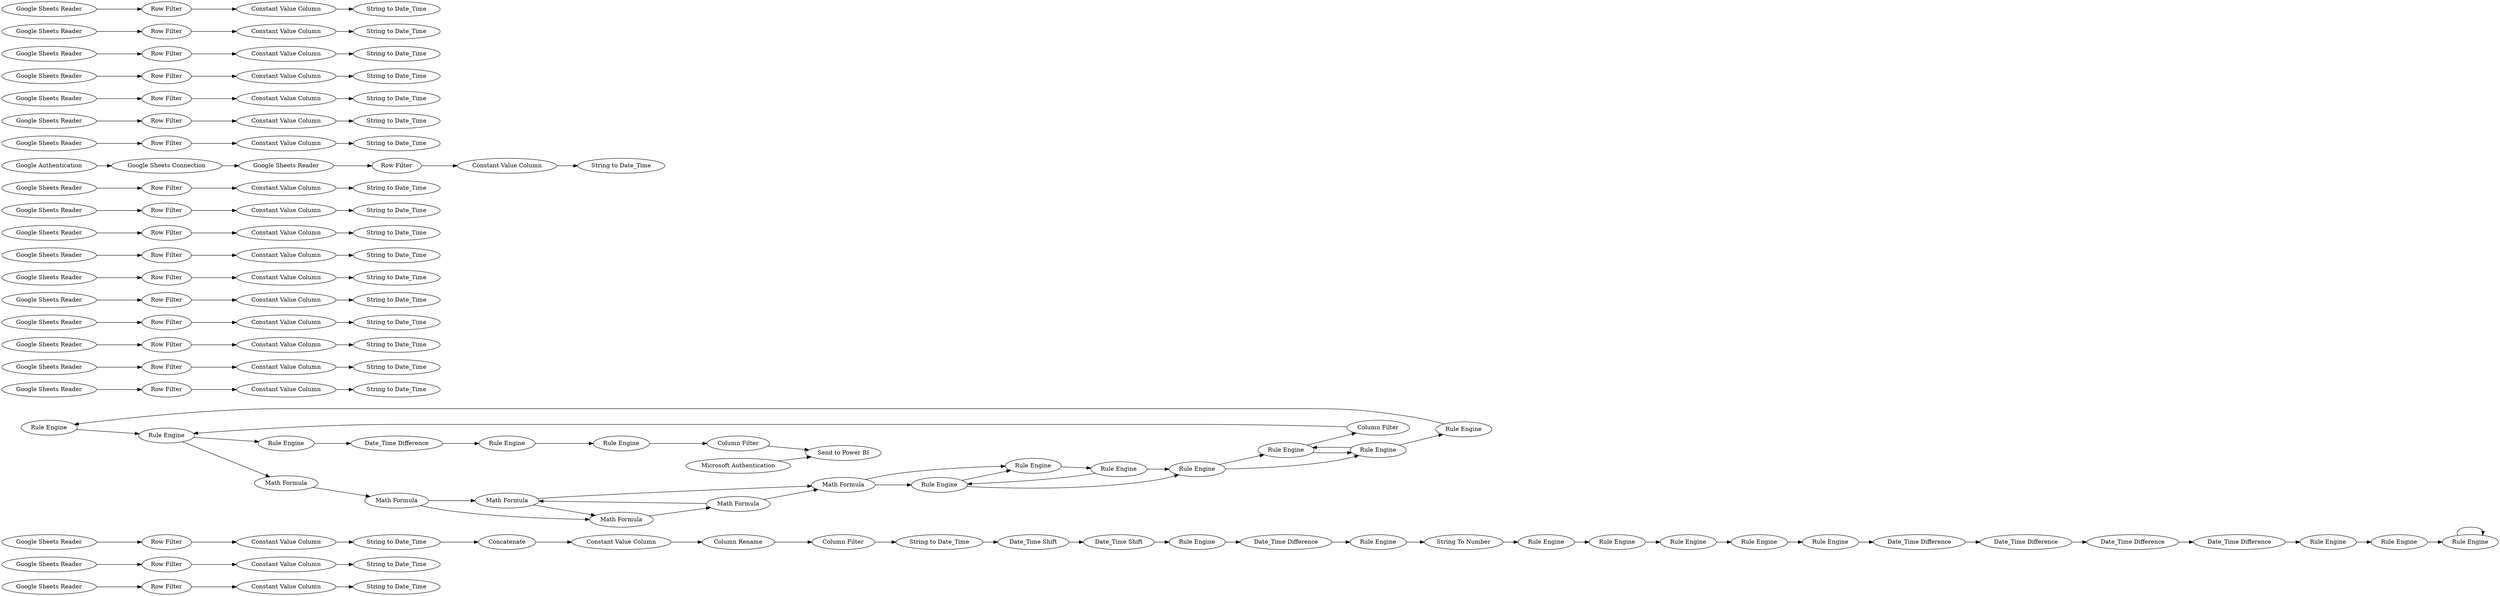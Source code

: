 digraph {
	41 -> 42
	7 -> 8
	158 -> 159
	178 -> 176
	172 -> 173
	224 -> 222
	40 -> 41
	27 -> 26
	22 -> 23
	58 -> 66
	142 -> 146
	150 -> 151
	154 -> 158
	215 -> 219
	166 -> 169
	10 -> 97
	51 -> 46
	141 -> 143
	42 -> 39
	17 -> 18
	100 -> 137
	33 -> 34
	172 -> 170
	70 -> 69
	164 -> 165
	143 -> 144
	71 -> 67
	175 -> 174
	160 -> 160
	64 -> 59
	63 -> 56
	139 -> 140
	73 -> 74
	54 -> 52
	11 -> 6
	87 -> 88
	159 -> 160
	18 -> 19
	148 -> 149
	151 -> 152
	85 -> 84
	161 -> 176
	4 -> 2
	36 -> 29
	60 -> 58
	67 -> 73
	32 -> 30
	50 -> 44
	146 -> 148
	34 -> 36
	19 -> 20
	82 -> 75
	168 -> 166
	31 -> 35
	144 -> 142
	80 -> 90
	170 -> 173
	13 -> 14
	59 -> 55
	21 -> 22
	68 -> 70
	52 -> 51
	171 -> 172
	167 -> 168
	66 -> 57
	76 -> 87
	98 -> 100
	165 -> 166
	3 -> 5
	138 -> 139
	169 -> 170
	174 -> 175
	152 -> 153
	84 -> 82
	90 -> 79
	48 -> 47
	28 -> 25
	174 -> 177
	62 -> 63
	168 -> 169
	26 -> 28
	175 -> 161
	55 -> 61
	166 -> 167
	169 -> 171
	210 -> 215
	23 -> 24
	5 -> 11
	165 -> 167
	177 -> 178
	88 -> 10
	173 -> 174
	77 -> 81
	97 -> 98
	35 -> 32
	140 -> 141
	12 -> 9
	56 -> 65
	137 -> 138
	14 -> 15
	86 -> 77
	89 -> 80
	44 -> 45
	149 -> 150
	8 -> 12
	153 -> 154
	15 -> 16
	223 -> 222
	81 -> 78
	45 -> 53
	43 -> 49
	173 -> 175
	219 -> 221
	176 -> 210
	72 -> 68
	176 -> 164
	83 -> 76
	49 -> 48
	221 -> 224
	2 -> 3
	170 -> 171
	222 [label="Send to Power BI"]
	26 [label="Row Filter"]
	153 [label="Date_Time Difference"]
	3 [label="Google Sheets Reader"]
	6 [label="String to Date_Time"]
	154 [label="Date_Time Difference"]
	146 [label="Rule Engine"]
	12 [label="Constant Value Column"]
	75 [label="String to Date_Time"]
	166 [label="Math Formula"]
	16 [label="String to Date_Time"]
	150 [label="Rule Engine"]
	223 [label="Microsoft Authentication"]
	68 [label="Row Filter"]
	28 [label="Constant Value Column"]
	11 [label="Constant Value Column"]
	23 [label="Constant Value Column"]
	47 [label="String to Date_Time"]
	81 [label="Constant Value Column"]
	5 [label="Row Filter"]
	29 [label="String to Date_Time"]
	210 [label="Rule Engine"]
	27 [label="Google Sheets Reader"]
	165 [label="Math Formula"]
	79 [label="String to Date_Time"]
	9 [label="String to Date_Time"]
	97 [label="Constant Value Column"]
	58 [label="Row Filter"]
	8 [label="Row Filter"]
	151 [label="Date_Time Difference"]
	137 [label="String to Date_Time"]
	41 [label="Row Filter"]
	98 [label="Column Rename"]
	54 [label="Google Sheets Reader"]
	141 [label="Date_Time Difference"]
	144 [label="String To Number"]
	22 [label="Row Filter"]
	53 [label="String to Date_Time"]
	159 [label="Rule Engine"]
	60 [label="Google Sheets Reader"]
	13 [label="Google Sheets Reader"]
	43 [label="Google Sheets Reader"]
	44 [label="Row Filter"]
	71 [label="Google Sheets Reader"]
	88 [label="String to Date_Time"]
	52 [label="Row Filter"]
	80 [label="Row Filter"]
	39 [label="String to Date_Time"]
	45 [label="Constant Value Column"]
	57 [label="String to Date_Time"]
	55 [label="Constant Value Column"]
	7 [label="Google Sheets Reader"]
	169 [label="Math Formula"]
	18 [label="Row Filter"]
	21 [label="Google Sheets Reader"]
	224 [label="Column Filter"]
	138 [label="Date_Time Shift"]
	19 [label="Constant Value Column"]
	24 [label="String to Date_Time"]
	64 [label="Google Sheets Reader"]
	161 [label="Column Filter"]
	56 [label="Constant Value Column"]
	15 [label="Constant Value Column"]
	25 [label="String to Date_Time"]
	33 [label="Google Sheets Reader"]
	215 [label="Date_Time Difference"]
	59 [label="Row Filter"]
	164 [label="Math Formula"]
	90 [label="Constant Value Column"]
	143 [label="Rule Engine"]
	174 [label="Rule Engine"]
	72 [label="Google Sheets Reader"]
	4 [label="Google Authentication"]
	142 [label="Rule Engine"]
	219 [label="Rule Engine"]
	61 [label="String to Date_Time"]
	77 [label="Row Filter"]
	14 [label="Row Filter"]
	83 [label="Google Sheets Reader"]
	160 [label="Rule Engine"]
	35 [label="Row Filter"]
	62 [label="Google Sheets Reader"]
	82 [label="Constant Value Column"]
	140 [label="Rule Engine"]
	65 [label="String to Date_Time"]
	69 [label="String to Date_Time"]
	46 [label="String to Date_Time"]
	40 [label="Google Sheets Reader"]
	152 [label="Date_Time Difference"]
	30 [label="String to Date_Time"]
	170 [label="Rule Engine"]
	167 [label="Math Formula"]
	89 [label="Google Sheets Reader"]
	74 [label="String to Date_Time"]
	149 [label="Rule Engine"]
	17 [label="Google Sheets Reader"]
	78 [label="String to Date_Time"]
	168 [label="Math Formula"]
	49 [label="Row Filter"]
	84 [label="Row Filter"]
	31 [label="Google Sheets Reader"]
	51 [label="Constant Value Column"]
	177 [label="Rule Engine"]
	85 [label="Google Sheets Reader"]
	171 [label="Rule Engine"]
	86 [label="Google Sheets Reader"]
	10 [label=Concatenate]
	48 [label="Constant Value Column"]
	148 [label="Rule Engine"]
	50 [label="Google Sheets Reader"]
	42 [label="Constant Value Column"]
	87 [label="Constant Value Column"]
	173 [label="Rule Engine"]
	67 [label="Row Filter"]
	158 [label="Rule Engine"]
	178 [label="Rule Engine"]
	176 [label="Rule Engine"]
	63 [label="Row Filter"]
	76 [label="Row Filter"]
	172 [label="Rule Engine"]
	100 [label="Column Filter"]
	175 [label="Rule Engine"]
	20 [label="String to Date_Time"]
	34 [label="Row Filter"]
	66 [label="Constant Value Column"]
	70 [label="Constant Value Column"]
	139 [label="Date_Time Shift"]
	36 [label="Constant Value Column"]
	73 [label="Constant Value Column"]
	32 [label="Constant Value Column"]
	2 [label="Google Sheets Connection"]
	221 [label="Rule Engine"]
	rankdir=LR
}
